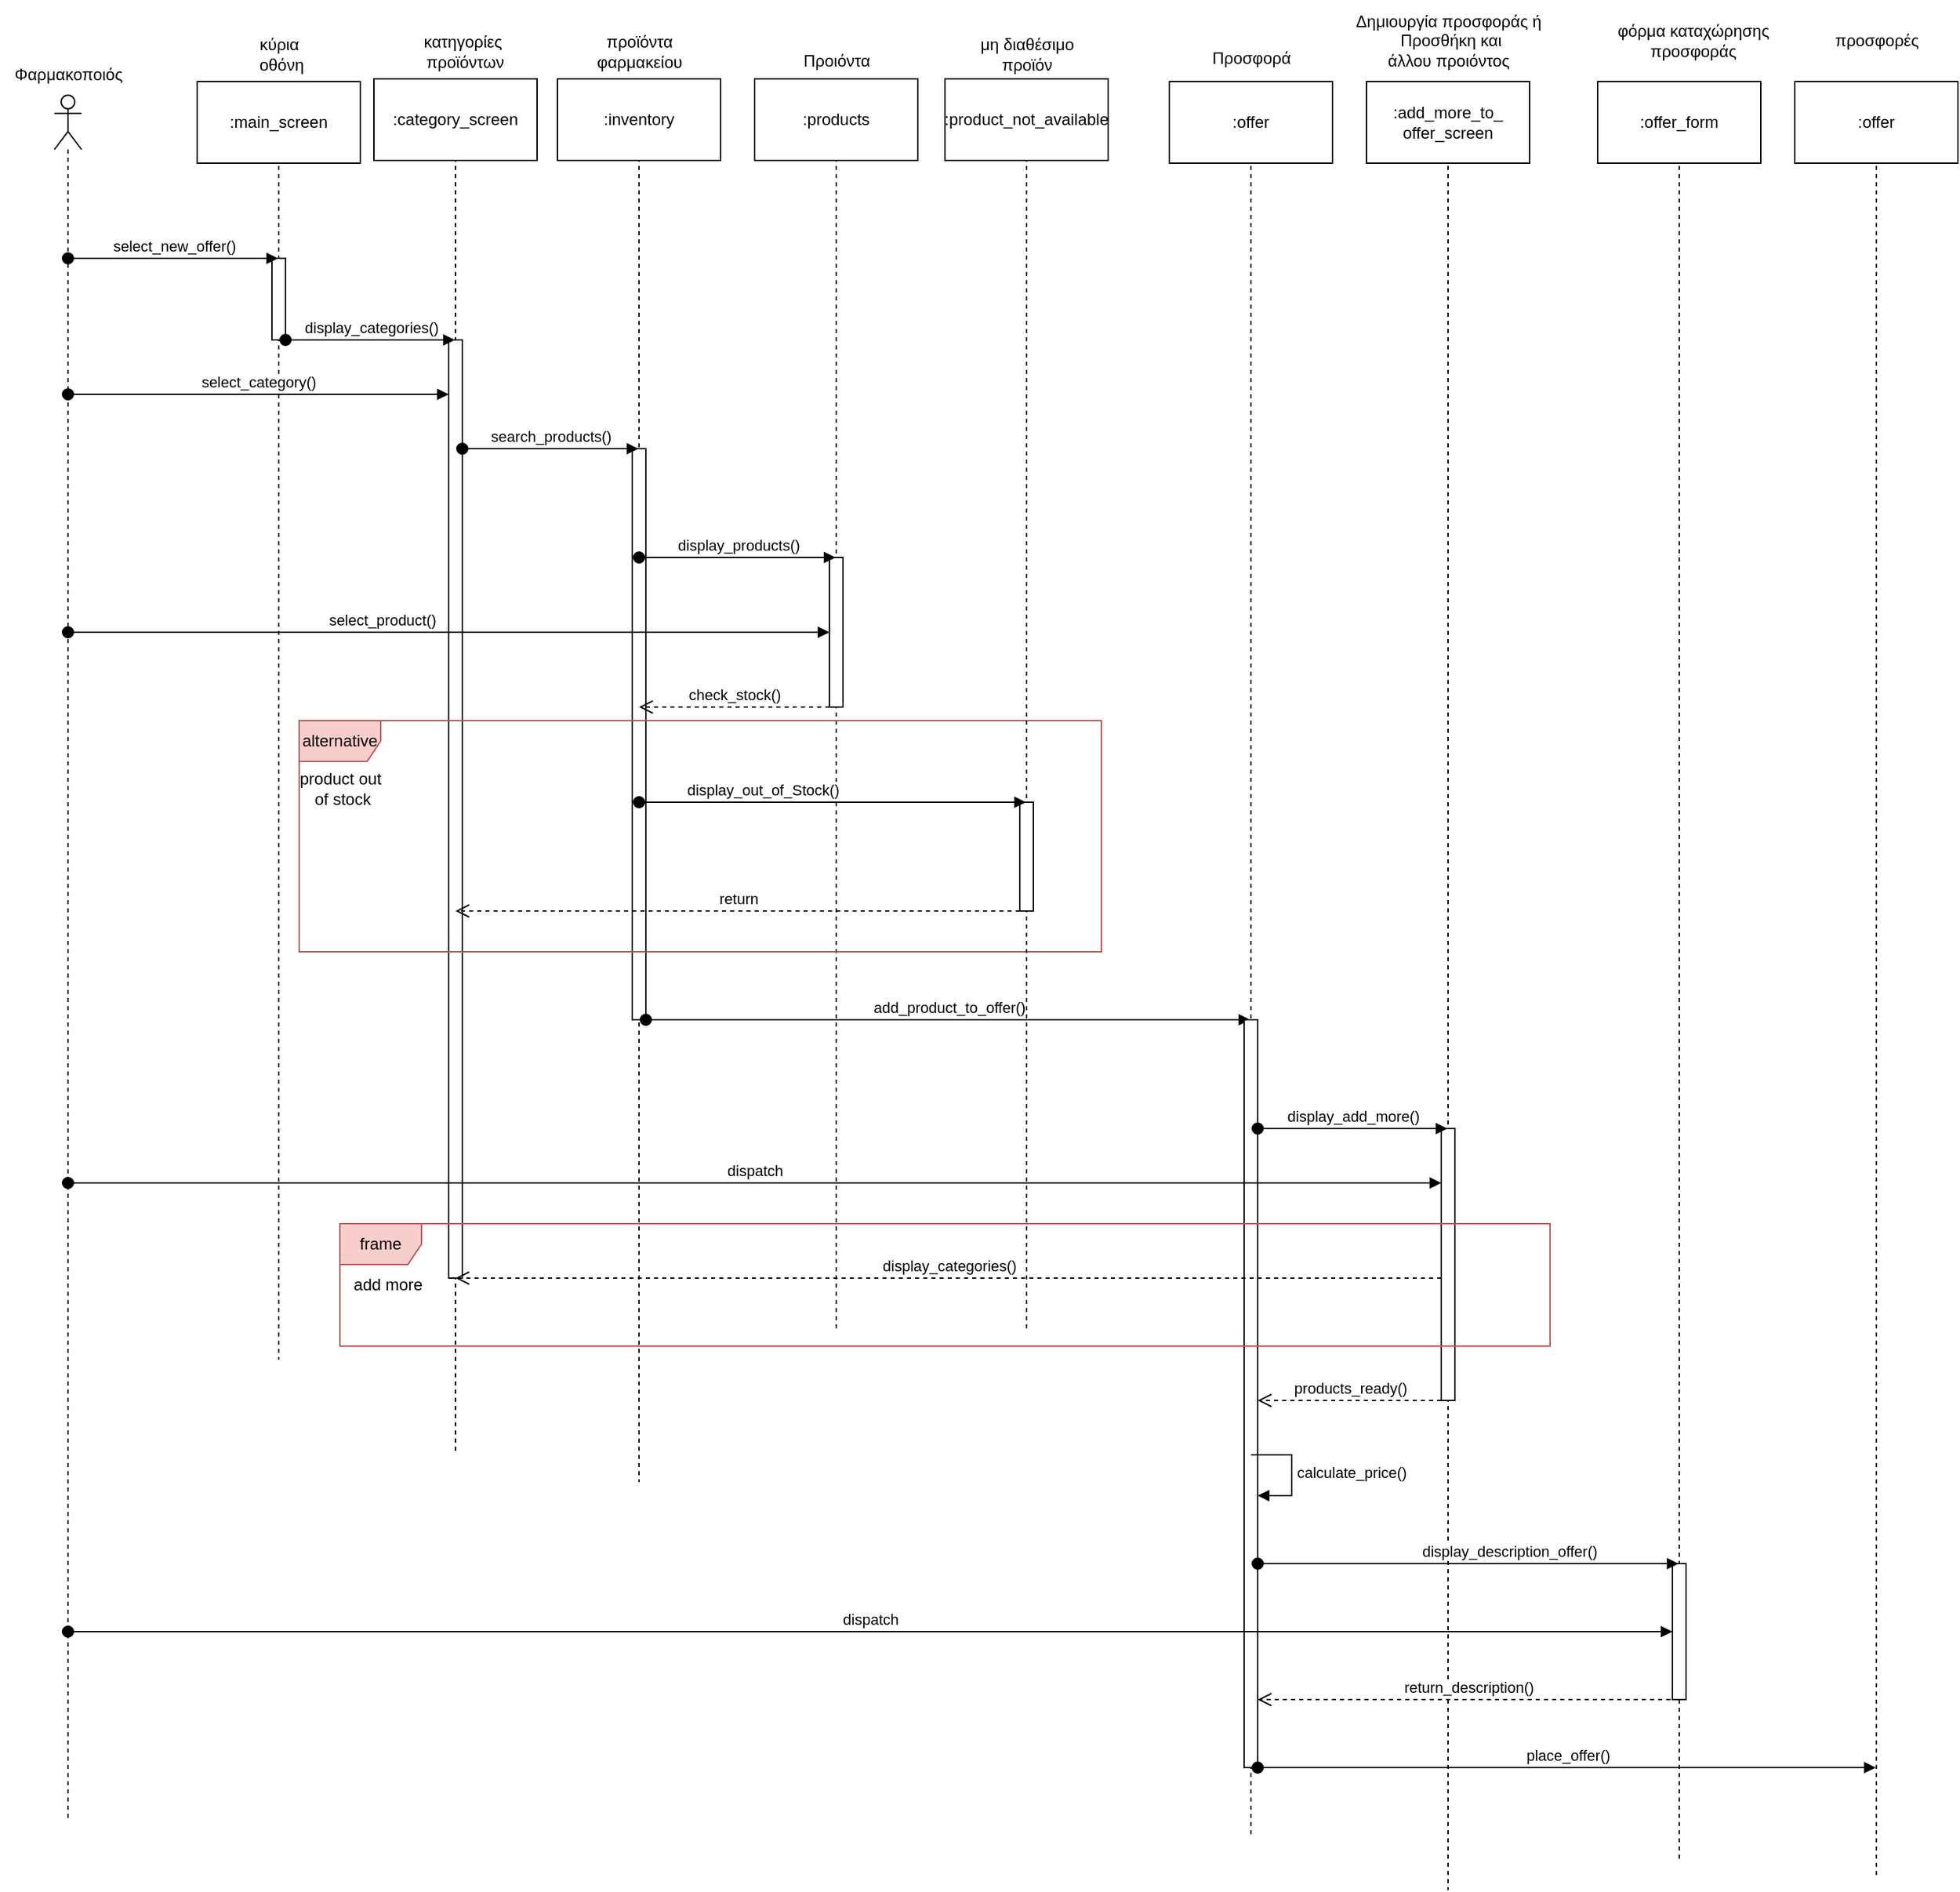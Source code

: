<mxfile version="21.2.1" type="device">
  <diagram name="Page-1" id="UetV7NDDGQFEk20XIY2t">
    <mxGraphModel dx="521" dy="613" grid="1" gridSize="10" guides="1" tooltips="1" connect="1" arrows="1" fold="1" page="1" pageScale="1" pageWidth="850" pageHeight="1100" math="0" shadow="0">
      <root>
        <mxCell id="0" />
        <mxCell id="1" parent="0" />
        <mxCell id="FWXQfIL61U-VRAvymecJ-1" value="" style="shape=umlLifeline;perimeter=lifelinePerimeter;whiteSpace=wrap;html=1;container=1;dropTarget=0;collapsible=0;recursiveResize=0;outlineConnect=0;portConstraint=eastwest;newEdgeStyle={&quot;edgeStyle&quot;:&quot;elbowEdgeStyle&quot;,&quot;elbow&quot;:&quot;vertical&quot;,&quot;curved&quot;:0,&quot;rounded&quot;:0};participant=umlActor;" parent="1" vertex="1">
          <mxGeometry x="100" y="80" width="20" height="1270" as="geometry" />
        </mxCell>
        <mxCell id="FWXQfIL61U-VRAvymecJ-2" value="Φαρμακοποιός" style="text;html=1;align=center;verticalAlign=middle;resizable=0;points=[];autosize=1;strokeColor=none;fillColor=none;" parent="1" vertex="1">
          <mxGeometry x="60" y="50" width="100" height="30" as="geometry" />
        </mxCell>
        <mxCell id="FWXQfIL61U-VRAvymecJ-3" value="" style="shape=umlLifeline;perimeter=lifelinePerimeter;whiteSpace=wrap;html=1;container=1;dropTarget=0;collapsible=0;recursiveResize=0;outlineConnect=0;portConstraint=eastwest;newEdgeStyle={&quot;edgeStyle&quot;:&quot;elbowEdgeStyle&quot;,&quot;elbow&quot;:&quot;vertical&quot;,&quot;curved&quot;:0,&quot;rounded&quot;:0};participant=umlBoundary;" parent="1" vertex="1">
          <mxGeometry x="240" y="80" width="50" height="930" as="geometry" />
        </mxCell>
        <mxCell id="FWXQfIL61U-VRAvymecJ-6" value="" style="html=1;points=[];perimeter=orthogonalPerimeter;outlineConnect=0;targetShapes=umlLifeline;portConstraint=eastwest;newEdgeStyle={&quot;edgeStyle&quot;:&quot;elbowEdgeStyle&quot;,&quot;elbow&quot;:&quot;vertical&quot;,&quot;curved&quot;:0,&quot;rounded&quot;:0};" parent="FWXQfIL61U-VRAvymecJ-3" vertex="1">
          <mxGeometry x="20" y="120" width="10" height="60" as="geometry" />
        </mxCell>
        <mxCell id="FWXQfIL61U-VRAvymecJ-4" value="κύρια&lt;br&gt;&amp;nbsp;οθόνη" style="text;html=1;align=center;verticalAlign=middle;resizable=0;points=[];autosize=1;strokeColor=none;fillColor=none;" parent="1" vertex="1">
          <mxGeometry x="235" y="30" width="60" height="40" as="geometry" />
        </mxCell>
        <mxCell id="FWXQfIL61U-VRAvymecJ-5" value="select_new_offer()" style="html=1;verticalAlign=bottom;startArrow=oval;startFill=1;endArrow=block;startSize=8;edgeStyle=elbowEdgeStyle;elbow=vertical;curved=0;rounded=0;" parent="1" source="FWXQfIL61U-VRAvymecJ-1" target="FWXQfIL61U-VRAvymecJ-3" edge="1">
          <mxGeometry width="60" relative="1" as="geometry">
            <mxPoint x="240" y="310" as="sourcePoint" />
            <mxPoint x="250" y="310" as="targetPoint" />
            <Array as="points">
              <mxPoint x="230" y="200" />
              <mxPoint x="240" y="210" />
            </Array>
          </mxGeometry>
        </mxCell>
        <mxCell id="FWXQfIL61U-VRAvymecJ-7" value="" style="shape=umlLifeline;perimeter=lifelinePerimeter;whiteSpace=wrap;html=1;container=1;dropTarget=0;collapsible=0;recursiveResize=0;outlineConnect=0;portConstraint=eastwest;newEdgeStyle={&quot;edgeStyle&quot;:&quot;elbowEdgeStyle&quot;,&quot;elbow&quot;:&quot;vertical&quot;,&quot;curved&quot;:0,&quot;rounded&quot;:0};participant=umlBoundary;" parent="1" vertex="1">
          <mxGeometry x="370" y="80" width="50" height="1000" as="geometry" />
        </mxCell>
        <mxCell id="FWXQfIL61U-VRAvymecJ-10" value="" style="html=1;points=[];perimeter=orthogonalPerimeter;outlineConnect=0;targetShapes=umlLifeline;portConstraint=eastwest;newEdgeStyle={&quot;edgeStyle&quot;:&quot;elbowEdgeStyle&quot;,&quot;elbow&quot;:&quot;vertical&quot;,&quot;curved&quot;:0,&quot;rounded&quot;:0};" parent="FWXQfIL61U-VRAvymecJ-7" vertex="1">
          <mxGeometry x="20" y="180" width="10" height="690" as="geometry" />
        </mxCell>
        <mxCell id="FWXQfIL61U-VRAvymecJ-8" value="display_categories()" style="html=1;verticalAlign=bottom;startArrow=oval;startFill=1;endArrow=block;startSize=8;edgeStyle=elbowEdgeStyle;elbow=vertical;curved=0;rounded=0;" parent="1" source="FWXQfIL61U-VRAvymecJ-6" target="FWXQfIL61U-VRAvymecJ-7" edge="1">
          <mxGeometry width="60" relative="1" as="geometry">
            <mxPoint x="300" y="260" as="sourcePoint" />
            <mxPoint x="360" y="260" as="targetPoint" />
            <Array as="points">
              <mxPoint x="300" y="260" />
              <mxPoint x="350" y="260" />
              <mxPoint x="350" y="270" />
            </Array>
            <mxPoint as="offset" />
          </mxGeometry>
        </mxCell>
        <mxCell id="FWXQfIL61U-VRAvymecJ-9" value="κατηγορίες&lt;br&gt;&amp;nbsp;προϊόντων" style="text;html=1;align=center;verticalAlign=middle;resizable=0;points=[];autosize=1;strokeColor=none;fillColor=none;" parent="1" vertex="1">
          <mxGeometry x="360" y="28" width="80" height="40" as="geometry" />
        </mxCell>
        <mxCell id="FWXQfIL61U-VRAvymecJ-11" value="select_category()" style="html=1;verticalAlign=bottom;startArrow=oval;startFill=1;endArrow=block;startSize=8;edgeStyle=elbowEdgeStyle;elbow=vertical;curved=0;rounded=0;" parent="1" source="FWXQfIL61U-VRAvymecJ-1" target="FWXQfIL61U-VRAvymecJ-10" edge="1">
          <mxGeometry width="60" relative="1" as="geometry">
            <mxPoint x="240" y="330" as="sourcePoint" />
            <mxPoint x="300" y="330" as="targetPoint" />
            <Array as="points">
              <mxPoint x="350" y="300" />
            </Array>
          </mxGeometry>
        </mxCell>
        <mxCell id="FWXQfIL61U-VRAvymecJ-12" value="" style="shape=umlLifeline;perimeter=lifelinePerimeter;whiteSpace=wrap;html=1;container=1;dropTarget=0;collapsible=0;recursiveResize=0;outlineConnect=0;portConstraint=eastwest;newEdgeStyle={&quot;edgeStyle&quot;:&quot;elbowEdgeStyle&quot;,&quot;elbow&quot;:&quot;vertical&quot;,&quot;curved&quot;:0,&quot;rounded&quot;:0};participant=umlEntity;" parent="1" vertex="1">
          <mxGeometry x="510" y="80" width="40" height="1020" as="geometry" />
        </mxCell>
        <mxCell id="FWXQfIL61U-VRAvymecJ-15" value="" style="html=1;points=[];perimeter=orthogonalPerimeter;outlineConnect=0;targetShapes=umlLifeline;portConstraint=eastwest;newEdgeStyle={&quot;edgeStyle&quot;:&quot;elbowEdgeStyle&quot;,&quot;elbow&quot;:&quot;vertical&quot;,&quot;curved&quot;:0,&quot;rounded&quot;:0};" parent="FWXQfIL61U-VRAvymecJ-12" vertex="1">
          <mxGeometry x="15" y="260" width="10" height="420" as="geometry" />
        </mxCell>
        <mxCell id="FWXQfIL61U-VRAvymecJ-13" value="προϊόντα&lt;br style=&quot;border-color: var(--border-color); background-color: rgb(255, 255, 255);&quot;&gt;&lt;span style=&quot;background-color: rgb(255, 255, 255);&quot;&gt;φαρμακείου&lt;/span&gt;" style="text;html=1;align=center;verticalAlign=middle;resizable=0;points=[];autosize=1;strokeColor=none;fillColor=none;" parent="1" vertex="1">
          <mxGeometry x="485" y="28" width="90" height="40" as="geometry" />
        </mxCell>
        <mxCell id="FWXQfIL61U-VRAvymecJ-14" value="search_products()" style="html=1;verticalAlign=bottom;startArrow=oval;startFill=1;endArrow=block;startSize=8;edgeStyle=elbowEdgeStyle;elbow=vertical;curved=0;rounded=0;" parent="1" source="FWXQfIL61U-VRAvymecJ-10" target="FWXQfIL61U-VRAvymecJ-12" edge="1">
          <mxGeometry width="60" relative="1" as="geometry">
            <mxPoint x="430" y="340" as="sourcePoint" />
            <mxPoint x="490" y="340" as="targetPoint" />
            <Array as="points">
              <mxPoint x="500" y="340" />
            </Array>
          </mxGeometry>
        </mxCell>
        <mxCell id="FWXQfIL61U-VRAvymecJ-17" value="" style="shape=umlLifeline;perimeter=lifelinePerimeter;whiteSpace=wrap;html=1;container=1;dropTarget=0;collapsible=0;recursiveResize=0;outlineConnect=0;portConstraint=eastwest;newEdgeStyle={&quot;edgeStyle&quot;:&quot;elbowEdgeStyle&quot;,&quot;elbow&quot;:&quot;vertical&quot;,&quot;curved&quot;:0,&quot;rounded&quot;:0};participant=umlBoundary;" parent="1" vertex="1">
          <mxGeometry x="650" y="80" width="50" height="910" as="geometry" />
        </mxCell>
        <mxCell id="FWXQfIL61U-VRAvymecJ-21" value="" style="html=1;points=[];perimeter=orthogonalPerimeter;outlineConnect=0;targetShapes=umlLifeline;portConstraint=eastwest;newEdgeStyle={&quot;edgeStyle&quot;:&quot;elbowEdgeStyle&quot;,&quot;elbow&quot;:&quot;vertical&quot;,&quot;curved&quot;:0,&quot;rounded&quot;:0};" parent="FWXQfIL61U-VRAvymecJ-17" vertex="1">
          <mxGeometry x="20" y="340" width="10" height="110" as="geometry" />
        </mxCell>
        <mxCell id="FWXQfIL61U-VRAvymecJ-18" value="Προιόντα" style="text;html=1;align=center;verticalAlign=middle;resizable=0;points=[];autosize=1;strokeColor=none;fillColor=none;" parent="1" vertex="1">
          <mxGeometry x="640" y="40" width="70" height="30" as="geometry" />
        </mxCell>
        <mxCell id="FWXQfIL61U-VRAvymecJ-20" value="display_products()" style="html=1;verticalAlign=bottom;startArrow=oval;startFill=1;endArrow=block;startSize=8;edgeStyle=elbowEdgeStyle;elbow=vertical;curved=0;rounded=0;" parent="1" source="FWXQfIL61U-VRAvymecJ-12" target="FWXQfIL61U-VRAvymecJ-17" edge="1">
          <mxGeometry width="60" relative="1" as="geometry">
            <mxPoint x="570" y="420" as="sourcePoint" />
            <mxPoint x="630" y="420" as="targetPoint" />
            <Array as="points">
              <mxPoint x="640" y="420" />
            </Array>
          </mxGeometry>
        </mxCell>
        <mxCell id="FWXQfIL61U-VRAvymecJ-22" value="select_product()" style="html=1;verticalAlign=bottom;startArrow=oval;startFill=1;endArrow=block;startSize=8;edgeStyle=elbowEdgeStyle;elbow=vertical;curved=0;rounded=0;" parent="1" source="FWXQfIL61U-VRAvymecJ-1" target="FWXQfIL61U-VRAvymecJ-21" edge="1">
          <mxGeometry x="-0.177" width="60" relative="1" as="geometry">
            <mxPoint x="570" y="480" as="sourcePoint" />
            <mxPoint x="630" y="480" as="targetPoint" />
            <mxPoint as="offset" />
          </mxGeometry>
        </mxCell>
        <mxCell id="FWXQfIL61U-VRAvymecJ-23" value="check_stock()" style="html=1;verticalAlign=bottom;endArrow=open;dashed=1;endSize=8;edgeStyle=elbowEdgeStyle;elbow=vertical;curved=0;rounded=0;" parent="1" source="FWXQfIL61U-VRAvymecJ-21" target="FWXQfIL61U-VRAvymecJ-12" edge="1">
          <mxGeometry relative="1" as="geometry">
            <mxPoint x="640" y="530" as="sourcePoint" />
            <mxPoint x="560" y="530" as="targetPoint" />
            <Array as="points">
              <mxPoint x="570" y="530" />
            </Array>
          </mxGeometry>
        </mxCell>
        <mxCell id="FWXQfIL61U-VRAvymecJ-24" value="alternative" style="shape=umlFrame;whiteSpace=wrap;html=1;pointerEvents=0;fillColor=#f8cecc;strokeColor=#b85450;" parent="1" vertex="1">
          <mxGeometry x="280" y="540" width="590" height="170" as="geometry" />
        </mxCell>
        <mxCell id="FWXQfIL61U-VRAvymecJ-25" value="product out&lt;br&gt;&amp;nbsp;of stock" style="text;html=1;align=center;verticalAlign=middle;resizable=0;points=[];autosize=1;strokeColor=none;fillColor=none;" parent="1" vertex="1">
          <mxGeometry x="270" y="570" width="80" height="40" as="geometry" />
        </mxCell>
        <mxCell id="FWXQfIL61U-VRAvymecJ-26" value="" style="shape=umlLifeline;perimeter=lifelinePerimeter;whiteSpace=wrap;html=1;container=1;dropTarget=0;collapsible=0;recursiveResize=0;outlineConnect=0;portConstraint=eastwest;newEdgeStyle={&quot;edgeStyle&quot;:&quot;elbowEdgeStyle&quot;,&quot;elbow&quot;:&quot;vertical&quot;,&quot;curved&quot;:0,&quot;rounded&quot;:0};participant=umlBoundary;" parent="1" vertex="1">
          <mxGeometry x="790" y="80" width="50" height="910" as="geometry" />
        </mxCell>
        <mxCell id="FWXQfIL61U-VRAvymecJ-30" value="" style="html=1;points=[];perimeter=orthogonalPerimeter;outlineConnect=0;targetShapes=umlLifeline;portConstraint=eastwest;newEdgeStyle={&quot;edgeStyle&quot;:&quot;elbowEdgeStyle&quot;,&quot;elbow&quot;:&quot;vertical&quot;,&quot;curved&quot;:0,&quot;rounded&quot;:0};" parent="FWXQfIL61U-VRAvymecJ-26" vertex="1">
          <mxGeometry x="20" y="520" width="10" height="80" as="geometry" />
        </mxCell>
        <mxCell id="FWXQfIL61U-VRAvymecJ-28" value="μη διαθέσιμο &lt;br&gt;προϊόν" style="text;html=1;align=center;verticalAlign=middle;resizable=0;points=[];autosize=1;strokeColor=none;fillColor=none;" parent="1" vertex="1">
          <mxGeometry x="770" y="30" width="90" height="40" as="geometry" />
        </mxCell>
        <mxCell id="FWXQfIL61U-VRAvymecJ-29" value="display_out_of_Stock()" style="html=1;verticalAlign=bottom;startArrow=oval;startFill=1;endArrow=block;startSize=8;edgeStyle=elbowEdgeStyle;elbow=vertical;curved=0;rounded=0;" parent="1" source="FWXQfIL61U-VRAvymecJ-12" target="FWXQfIL61U-VRAvymecJ-26" edge="1">
          <mxGeometry x="-0.365" width="60" relative="1" as="geometry">
            <mxPoint x="580" y="610" as="sourcePoint" />
            <mxPoint x="640" y="610" as="targetPoint" />
            <Array as="points">
              <mxPoint x="760" y="600" />
            </Array>
            <mxPoint as="offset" />
          </mxGeometry>
        </mxCell>
        <mxCell id="FWXQfIL61U-VRAvymecJ-31" value="return" style="html=1;verticalAlign=bottom;endArrow=open;dashed=1;endSize=8;edgeStyle=elbowEdgeStyle;elbow=vertical;curved=0;rounded=0;" parent="1" source="FWXQfIL61U-VRAvymecJ-30" target="FWXQfIL61U-VRAvymecJ-7" edge="1">
          <mxGeometry relative="1" as="geometry">
            <mxPoint x="640" y="680" as="sourcePoint" />
            <mxPoint x="560" y="680" as="targetPoint" />
            <Array as="points">
              <mxPoint x="440" y="680" />
            </Array>
          </mxGeometry>
        </mxCell>
        <mxCell id="FWXQfIL61U-VRAvymecJ-32" value="add_product_to_offer()" style="html=1;verticalAlign=bottom;startArrow=oval;startFill=1;endArrow=block;startSize=8;edgeStyle=elbowEdgeStyle;elbow=vertical;curved=0;rounded=0;" parent="1" source="FWXQfIL61U-VRAvymecJ-15" target="FWXQfIL61U-VRAvymecJ-34" edge="1">
          <mxGeometry width="60" relative="1" as="geometry">
            <mxPoint x="550" y="760" as="sourcePoint" />
            <mxPoint x="610" y="760" as="targetPoint" />
            <Array as="points">
              <mxPoint x="930" y="760" />
            </Array>
          </mxGeometry>
        </mxCell>
        <mxCell id="FWXQfIL61U-VRAvymecJ-34" value="" style="shape=umlLifeline;perimeter=lifelinePerimeter;whiteSpace=wrap;html=1;container=1;dropTarget=0;collapsible=0;recursiveResize=0;outlineConnect=0;portConstraint=eastwest;newEdgeStyle={&quot;edgeStyle&quot;:&quot;elbowEdgeStyle&quot;,&quot;elbow&quot;:&quot;vertical&quot;,&quot;curved&quot;:0,&quot;rounded&quot;:0};participant=umlEntity;" parent="1" vertex="1">
          <mxGeometry x="960" y="80" width="40" height="1280" as="geometry" />
        </mxCell>
        <mxCell id="FWXQfIL61U-VRAvymecJ-41" value="" style="html=1;points=[];perimeter=orthogonalPerimeter;outlineConnect=0;targetShapes=umlLifeline;portConstraint=eastwest;newEdgeStyle={&quot;edgeStyle&quot;:&quot;elbowEdgeStyle&quot;,&quot;elbow&quot;:&quot;vertical&quot;,&quot;curved&quot;:0,&quot;rounded&quot;:0};" parent="FWXQfIL61U-VRAvymecJ-34" vertex="1">
          <mxGeometry x="15" y="680" width="10" height="550" as="geometry" />
        </mxCell>
        <mxCell id="FWXQfIL61U-VRAvymecJ-35" value="Προσφορά" style="text;html=1;align=center;verticalAlign=middle;resizable=0;points=[];autosize=1;strokeColor=none;fillColor=none;" parent="1" vertex="1">
          <mxGeometry x="940" y="38" width="80" height="30" as="geometry" />
        </mxCell>
        <mxCell id="FWXQfIL61U-VRAvymecJ-43" value="" style="shape=umlLifeline;perimeter=lifelinePerimeter;whiteSpace=wrap;html=1;container=1;dropTarget=0;collapsible=0;recursiveResize=0;outlineConnect=0;portConstraint=eastwest;newEdgeStyle={&quot;edgeStyle&quot;:&quot;elbowEdgeStyle&quot;,&quot;elbow&quot;:&quot;vertical&quot;,&quot;curved&quot;:0,&quot;rounded&quot;:0};participant=umlBoundary;" parent="1" vertex="1">
          <mxGeometry x="1100" y="80" width="50" height="1320" as="geometry" />
        </mxCell>
        <mxCell id="FWXQfIL61U-VRAvymecJ-45" value="" style="html=1;points=[];perimeter=orthogonalPerimeter;outlineConnect=0;targetShapes=umlLifeline;portConstraint=eastwest;newEdgeStyle={&quot;edgeStyle&quot;:&quot;elbowEdgeStyle&quot;,&quot;elbow&quot;:&quot;vertical&quot;,&quot;curved&quot;:0,&quot;rounded&quot;:0};" parent="FWXQfIL61U-VRAvymecJ-43" vertex="1">
          <mxGeometry x="20" y="760" width="10" height="200" as="geometry" />
        </mxCell>
        <mxCell id="FWXQfIL61U-VRAvymecJ-44" value="display_add_more()" style="html=1;verticalAlign=bottom;startArrow=oval;startFill=1;endArrow=block;startSize=8;edgeStyle=elbowEdgeStyle;elbow=vertical;curved=0;rounded=0;" parent="1" source="FWXQfIL61U-VRAvymecJ-41" target="FWXQfIL61U-VRAvymecJ-43" edge="1">
          <mxGeometry width="60" relative="1" as="geometry">
            <mxPoint x="1030" y="840" as="sourcePoint" />
            <mxPoint x="1090" y="840" as="targetPoint" />
            <Array as="points">
              <mxPoint x="1080" y="840" />
            </Array>
          </mxGeometry>
        </mxCell>
        <mxCell id="FWXQfIL61U-VRAvymecJ-46" value="dispatch" style="html=1;verticalAlign=bottom;startArrow=oval;startFill=1;endArrow=block;startSize=8;edgeStyle=elbowEdgeStyle;elbow=vertical;curved=0;rounded=0;" parent="1" source="FWXQfIL61U-VRAvymecJ-1" target="FWXQfIL61U-VRAvymecJ-45" edge="1">
          <mxGeometry width="60" relative="1" as="geometry">
            <mxPoint x="850" y="890" as="sourcePoint" />
            <mxPoint x="910" y="890" as="targetPoint" />
            <Array as="points">
              <mxPoint x="910" y="880" />
              <mxPoint x="220" y="840" />
            </Array>
          </mxGeometry>
        </mxCell>
        <mxCell id="FWXQfIL61U-VRAvymecJ-47" value="frame" style="shape=umlFrame;whiteSpace=wrap;html=1;pointerEvents=0;fillColor=#f8cecc;strokeColor=#b85450;" parent="1" vertex="1">
          <mxGeometry x="310" y="910" width="890" height="90" as="geometry" />
        </mxCell>
        <mxCell id="FWXQfIL61U-VRAvymecJ-48" value="display_categories()" style="html=1;verticalAlign=bottom;endArrow=open;dashed=1;endSize=8;edgeStyle=elbowEdgeStyle;elbow=vertical;curved=0;rounded=0;" parent="1" source="FWXQfIL61U-VRAvymecJ-45" target="FWXQfIL61U-VRAvymecJ-7" edge="1">
          <mxGeometry relative="1" as="geometry">
            <mxPoint x="1100" y="950" as="sourcePoint" />
            <mxPoint x="1020" y="950" as="targetPoint" />
            <Array as="points">
              <mxPoint x="440" y="950" />
            </Array>
          </mxGeometry>
        </mxCell>
        <mxCell id="FWXQfIL61U-VRAvymecJ-49" value="add more" style="text;html=1;align=center;verticalAlign=middle;resizable=0;points=[];autosize=1;strokeColor=none;fillColor=none;" parent="1" vertex="1">
          <mxGeometry x="310" y="940" width="70" height="30" as="geometry" />
        </mxCell>
        <mxCell id="FWXQfIL61U-VRAvymecJ-51" value="calculate_price()" style="html=1;align=left;spacingLeft=2;endArrow=block;rounded=0;edgeStyle=orthogonalEdgeStyle;curved=0;rounded=0;" parent="1" edge="1">
          <mxGeometry relative="1" as="geometry">
            <mxPoint x="980" y="1080" as="sourcePoint" />
            <Array as="points">
              <mxPoint x="1010" y="1080" />
              <mxPoint x="1010" y="1110" />
            </Array>
            <mxPoint x="985" y="1110" as="targetPoint" />
          </mxGeometry>
        </mxCell>
        <mxCell id="FWXQfIL61U-VRAvymecJ-52" value="products_ready()" style="html=1;verticalAlign=bottom;endArrow=open;dashed=1;endSize=8;edgeStyle=elbowEdgeStyle;elbow=vertical;curved=0;rounded=0;" parent="1" source="FWXQfIL61U-VRAvymecJ-45" target="FWXQfIL61U-VRAvymecJ-41" edge="1">
          <mxGeometry relative="1" as="geometry">
            <mxPoint x="1100" y="1030" as="sourcePoint" />
            <mxPoint x="1020" y="1030" as="targetPoint" />
            <Array as="points">
              <mxPoint x="1020" y="1040" />
            </Array>
          </mxGeometry>
        </mxCell>
        <mxCell id="FWXQfIL61U-VRAvymecJ-53" value="Δημιουργία προσφοράς ή&lt;br&gt;&amp;nbsp;Προσθήκη και &lt;br&gt;άλλου προιόντος" style="text;html=1;align=center;verticalAlign=middle;resizable=0;points=[];autosize=1;strokeColor=none;fillColor=none;" parent="1" vertex="1">
          <mxGeometry x="1045" y="10" width="160" height="60" as="geometry" />
        </mxCell>
        <mxCell id="FWXQfIL61U-VRAvymecJ-54" value="" style="shape=umlLifeline;perimeter=lifelinePerimeter;whiteSpace=wrap;html=1;container=1;dropTarget=0;collapsible=0;recursiveResize=0;outlineConnect=0;portConstraint=eastwest;newEdgeStyle={&quot;edgeStyle&quot;:&quot;elbowEdgeStyle&quot;,&quot;elbow&quot;:&quot;vertical&quot;,&quot;curved&quot;:0,&quot;rounded&quot;:0};participant=umlBoundary;" parent="1" vertex="1">
          <mxGeometry x="1270" y="80" width="50" height="1300" as="geometry" />
        </mxCell>
        <mxCell id="FWXQfIL61U-VRAvymecJ-57" value="" style="html=1;points=[];perimeter=orthogonalPerimeter;outlineConnect=0;targetShapes=umlLifeline;portConstraint=eastwest;newEdgeStyle={&quot;edgeStyle&quot;:&quot;elbowEdgeStyle&quot;,&quot;elbow&quot;:&quot;vertical&quot;,&quot;curved&quot;:0,&quot;rounded&quot;:0};" parent="FWXQfIL61U-VRAvymecJ-54" vertex="1">
          <mxGeometry x="20" y="1080" width="10" height="100" as="geometry" />
        </mxCell>
        <mxCell id="FWXQfIL61U-VRAvymecJ-55" value="φόρμα καταχώρησης&lt;br&gt;&amp;nbsp;προσφοράς&amp;nbsp;" style="text;html=1;align=center;verticalAlign=middle;resizable=0;points=[];autosize=1;strokeColor=none;fillColor=none;" parent="1" vertex="1">
          <mxGeometry x="1240" y="20" width="130" height="40" as="geometry" />
        </mxCell>
        <mxCell id="FWXQfIL61U-VRAvymecJ-56" value="display_description_offer()" style="html=1;verticalAlign=bottom;startArrow=oval;startFill=1;endArrow=block;startSize=8;edgeStyle=elbowEdgeStyle;elbow=vertical;curved=0;rounded=0;" parent="1" source="FWXQfIL61U-VRAvymecJ-41" target="FWXQfIL61U-VRAvymecJ-54" edge="1">
          <mxGeometry x="0.196" width="60" relative="1" as="geometry">
            <mxPoint x="1160" y="1150" as="sourcePoint" />
            <mxPoint x="1220" y="1150" as="targetPoint" />
            <Array as="points">
              <mxPoint x="1260" y="1160" />
            </Array>
            <mxPoint as="offset" />
          </mxGeometry>
        </mxCell>
        <mxCell id="FWXQfIL61U-VRAvymecJ-58" value="" style="shape=umlLifeline;perimeter=lifelinePerimeter;whiteSpace=wrap;html=1;container=1;dropTarget=0;collapsible=0;recursiveResize=0;outlineConnect=0;portConstraint=eastwest;newEdgeStyle={&quot;edgeStyle&quot;:&quot;elbowEdgeStyle&quot;,&quot;elbow&quot;:&quot;vertical&quot;,&quot;curved&quot;:0,&quot;rounded&quot;:0};participant=umlEntity;" parent="1" vertex="1">
          <mxGeometry x="1420" y="80" width="40" height="1310" as="geometry" />
        </mxCell>
        <mxCell id="FWXQfIL61U-VRAvymecJ-59" value="προσφορές" style="text;html=1;align=center;verticalAlign=middle;resizable=0;points=[];autosize=1;strokeColor=none;fillColor=none;" parent="1" vertex="1">
          <mxGeometry x="1395" y="25" width="90" height="30" as="geometry" />
        </mxCell>
        <mxCell id="FWXQfIL61U-VRAvymecJ-60" value="dispatch" style="html=1;verticalAlign=bottom;startArrow=oval;startFill=1;endArrow=block;startSize=8;edgeStyle=elbowEdgeStyle;elbow=vertical;curved=0;rounded=0;" parent="1" source="FWXQfIL61U-VRAvymecJ-1" target="FWXQfIL61U-VRAvymecJ-57" edge="1">
          <mxGeometry width="60" relative="1" as="geometry">
            <mxPoint x="286.8" y="1210" as="sourcePoint" />
            <mxPoint x="1210" y="1210" as="targetPoint" />
          </mxGeometry>
        </mxCell>
        <mxCell id="FWXQfIL61U-VRAvymecJ-61" value="return_description()" style="html=1;verticalAlign=bottom;endArrow=open;dashed=1;endSize=8;edgeStyle=elbowEdgeStyle;elbow=vertical;curved=0;rounded=0;" parent="1" source="FWXQfIL61U-VRAvymecJ-54" target="FWXQfIL61U-VRAvymecJ-41" edge="1">
          <mxGeometry relative="1" as="geometry">
            <mxPoint x="1130" y="1250" as="sourcePoint" />
            <mxPoint x="1050" y="1250" as="targetPoint" />
            <Array as="points">
              <mxPoint x="1230" y="1260" />
            </Array>
          </mxGeometry>
        </mxCell>
        <mxCell id="FWXQfIL61U-VRAvymecJ-62" value="place_offer()" style="html=1;verticalAlign=bottom;startArrow=oval;startFill=1;endArrow=block;startSize=8;edgeStyle=elbowEdgeStyle;elbow=vertical;curved=0;rounded=0;" parent="1" source="FWXQfIL61U-VRAvymecJ-41" target="FWXQfIL61U-VRAvymecJ-58" edge="1">
          <mxGeometry width="60" relative="1" as="geometry">
            <mxPoint x="1060" y="1300" as="sourcePoint" />
            <mxPoint x="1120" y="1300" as="targetPoint" />
            <Array as="points">
              <mxPoint x="1230" y="1310" />
            </Array>
          </mxGeometry>
        </mxCell>
        <mxCell id="TFpRVC2Qr8hX2Bgv-nE1-1" value=":main_screen" style="rounded=0;whiteSpace=wrap;html=1;" vertex="1" parent="1">
          <mxGeometry x="205" y="70" width="120" height="60" as="geometry" />
        </mxCell>
        <mxCell id="TFpRVC2Qr8hX2Bgv-nE1-2" value=":category_screen" style="whiteSpace=wrap;html=1;" vertex="1" parent="1">
          <mxGeometry x="335" y="68" width="120" height="60" as="geometry" />
        </mxCell>
        <mxCell id="TFpRVC2Qr8hX2Bgv-nE1-3" value=":inventory" style="whiteSpace=wrap;html=1;" vertex="1" parent="1">
          <mxGeometry x="470" y="68" width="120" height="60" as="geometry" />
        </mxCell>
        <mxCell id="TFpRVC2Qr8hX2Bgv-nE1-4" value=":products" style="whiteSpace=wrap;html=1;" vertex="1" parent="1">
          <mxGeometry x="615" y="68" width="120" height="60" as="geometry" />
        </mxCell>
        <mxCell id="TFpRVC2Qr8hX2Bgv-nE1-5" value=":product_not_available" style="whiteSpace=wrap;html=1;" vertex="1" parent="1">
          <mxGeometry x="755" y="68" width="120" height="60" as="geometry" />
        </mxCell>
        <mxCell id="TFpRVC2Qr8hX2Bgv-nE1-6" value=":offer" style="whiteSpace=wrap;html=1;" vertex="1" parent="1">
          <mxGeometry x="920" y="70" width="120" height="60" as="geometry" />
        </mxCell>
        <mxCell id="TFpRVC2Qr8hX2Bgv-nE1-7" value=":add_more_to_&lt;br&gt;offer_screen" style="whiteSpace=wrap;html=1;" vertex="1" parent="1">
          <mxGeometry x="1065" y="70" width="120" height="60" as="geometry" />
        </mxCell>
        <mxCell id="TFpRVC2Qr8hX2Bgv-nE1-8" value=":offer_form" style="whiteSpace=wrap;html=1;" vertex="1" parent="1">
          <mxGeometry x="1235" y="70" width="120" height="60" as="geometry" />
        </mxCell>
        <mxCell id="TFpRVC2Qr8hX2Bgv-nE1-9" value=":offer" style="whiteSpace=wrap;html=1;" vertex="1" parent="1">
          <mxGeometry x="1380" y="70" width="120" height="60" as="geometry" />
        </mxCell>
      </root>
    </mxGraphModel>
  </diagram>
</mxfile>
